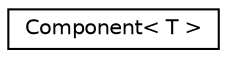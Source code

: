 digraph "Graphical Class Hierarchy"
{
 // LATEX_PDF_SIZE
  edge [fontname="Helvetica",fontsize="10",labelfontname="Helvetica",labelfontsize="10"];
  node [fontname="Helvetica",fontsize="10",shape=record];
  rankdir="LR";
  Node0 [label="Component\< T \>",height=0.2,width=0.4,color="black", fillcolor="white", style="filled",URL="$classComponent.html",tooltip=" "];
}
